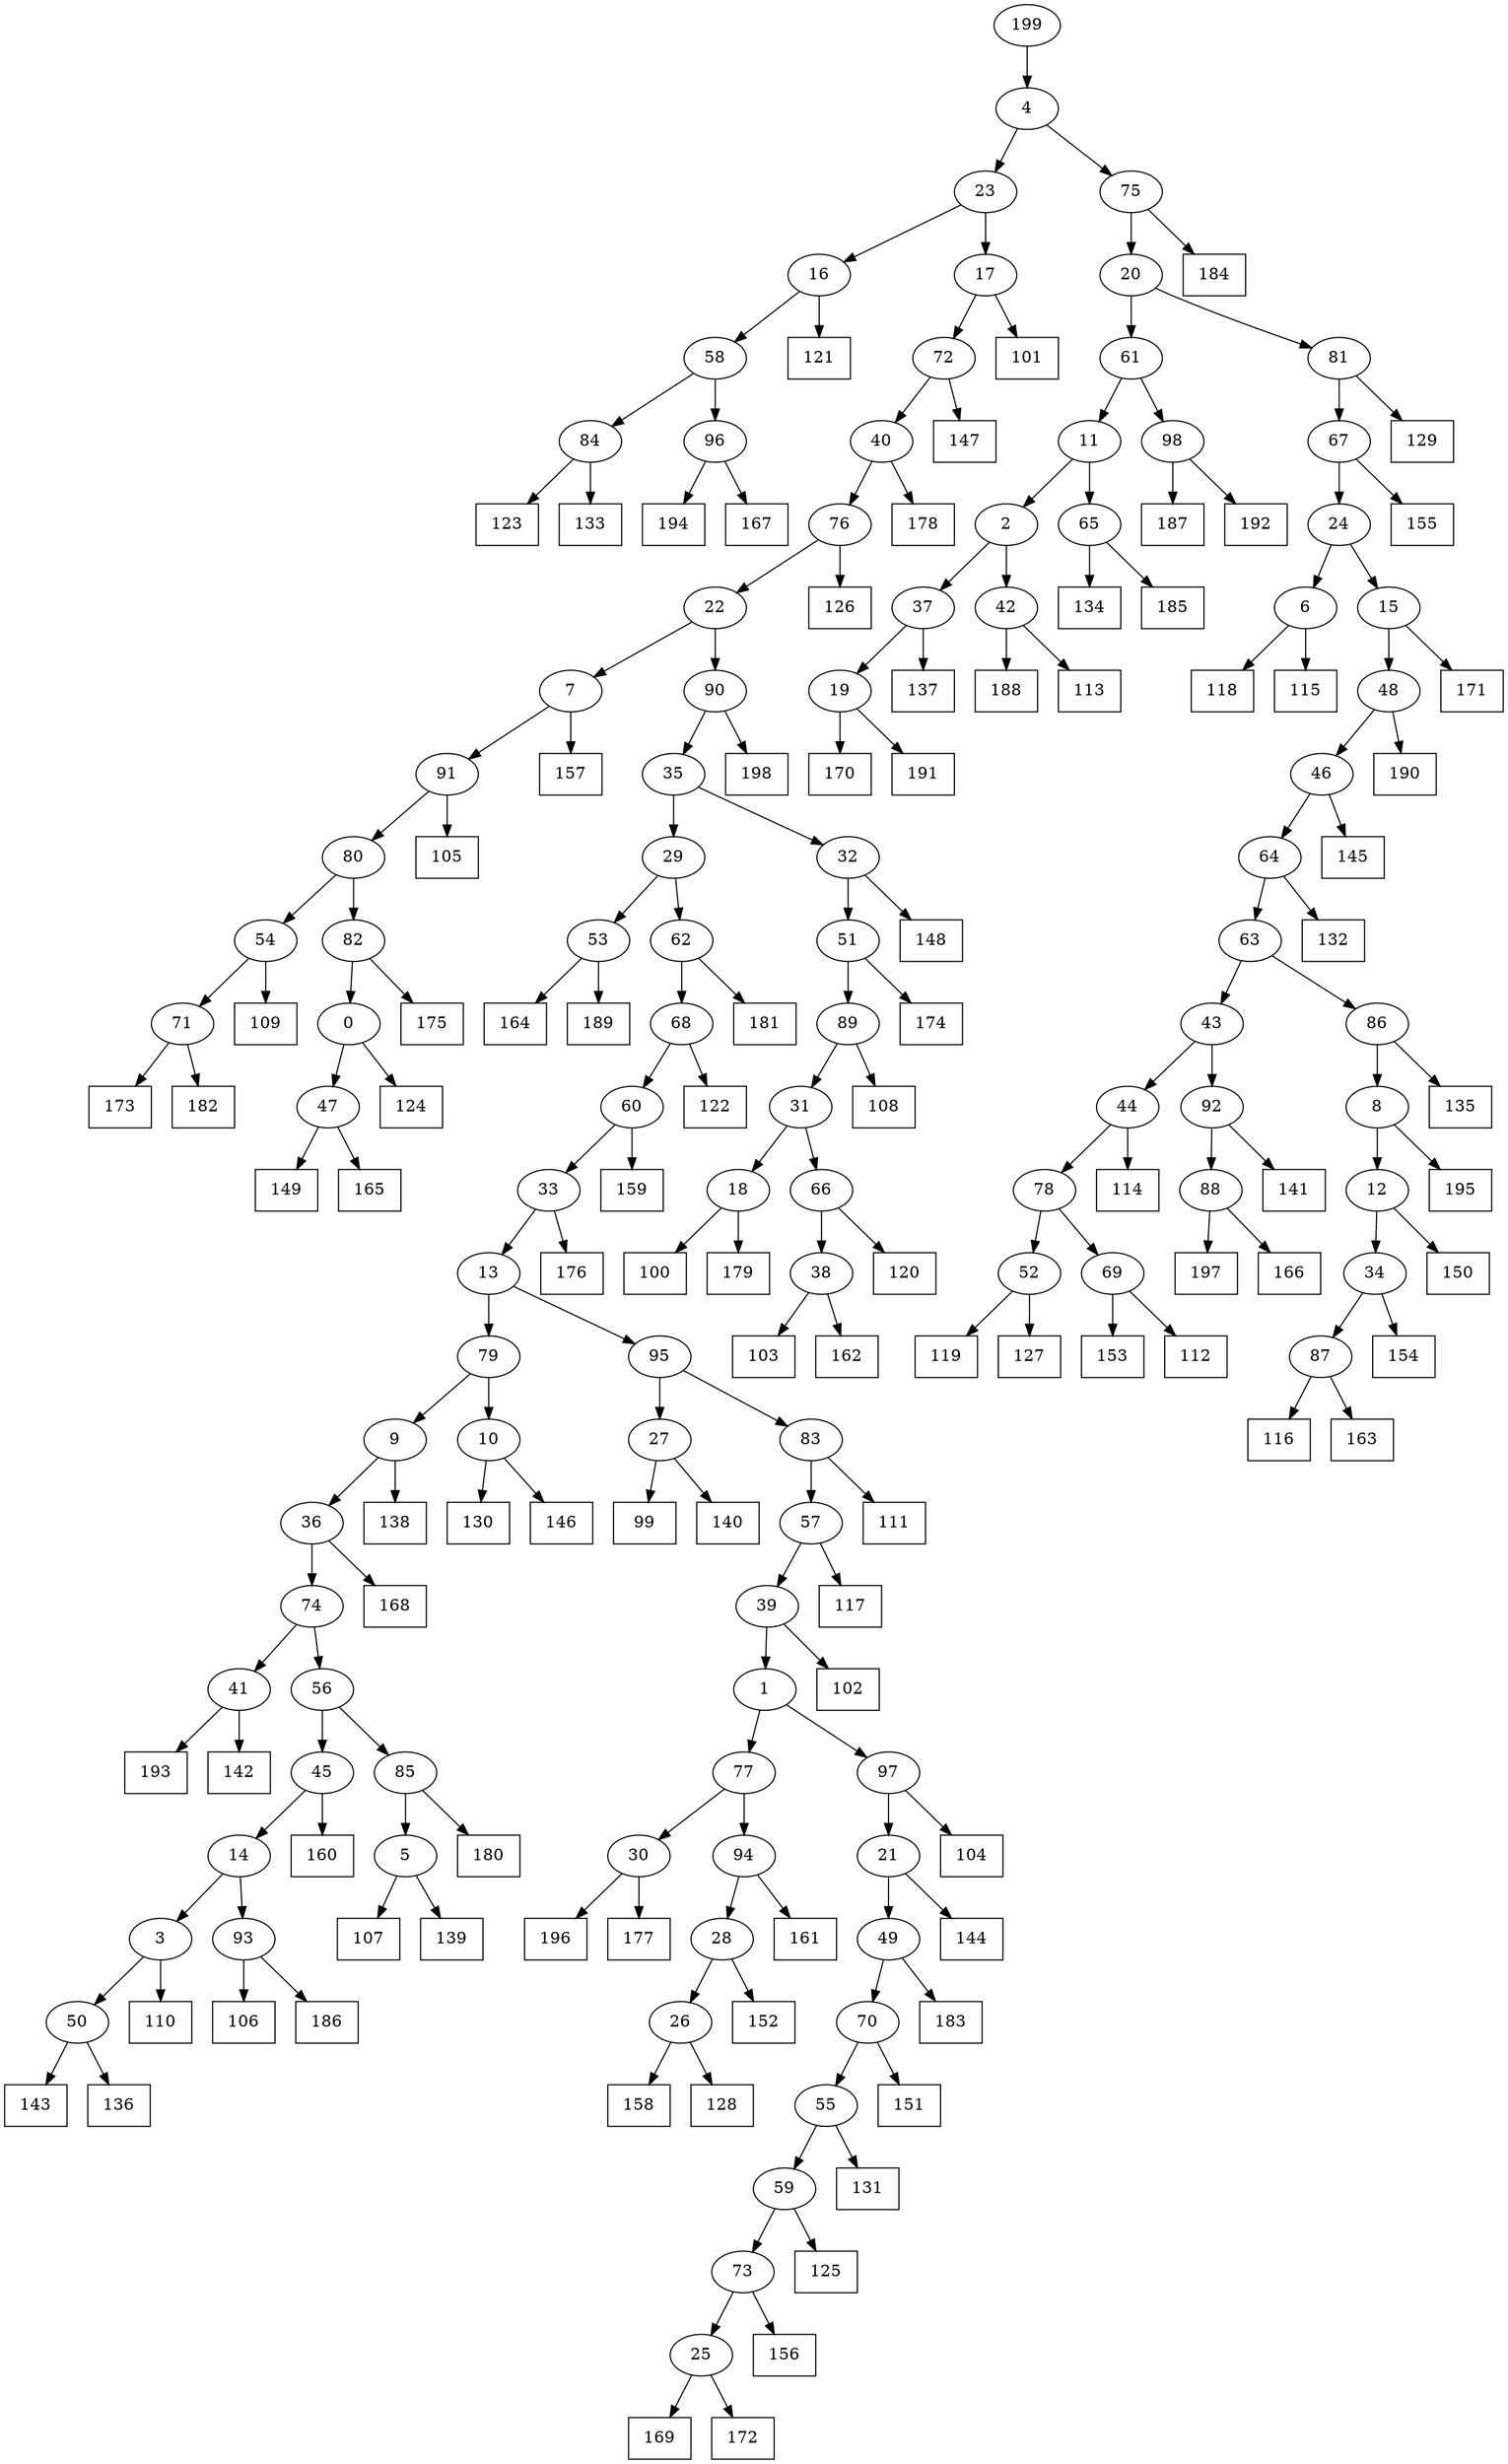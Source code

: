 digraph G {
0[label="0"];
1[label="1"];
2[label="2"];
3[label="3"];
4[label="4"];
5[label="5"];
6[label="6"];
7[label="7"];
8[label="8"];
9[label="9"];
10[label="10"];
11[label="11"];
12[label="12"];
13[label="13"];
14[label="14"];
15[label="15"];
16[label="16"];
17[label="17"];
18[label="18"];
19[label="19"];
20[label="20"];
21[label="21"];
22[label="22"];
23[label="23"];
24[label="24"];
25[label="25"];
26[label="26"];
27[label="27"];
28[label="28"];
29[label="29"];
30[label="30"];
31[label="31"];
32[label="32"];
33[label="33"];
34[label="34"];
35[label="35"];
36[label="36"];
37[label="37"];
38[label="38"];
39[label="39"];
40[label="40"];
41[label="41"];
42[label="42"];
43[label="43"];
44[label="44"];
45[label="45"];
46[label="46"];
47[label="47"];
48[label="48"];
49[label="49"];
50[label="50"];
51[label="51"];
52[label="52"];
53[label="53"];
54[label="54"];
55[label="55"];
56[label="56"];
57[label="57"];
58[label="58"];
59[label="59"];
60[label="60"];
61[label="61"];
62[label="62"];
63[label="63"];
64[label="64"];
65[label="65"];
66[label="66"];
67[label="67"];
68[label="68"];
69[label="69"];
70[label="70"];
71[label="71"];
72[label="72"];
73[label="73"];
74[label="74"];
75[label="75"];
76[label="76"];
77[label="77"];
78[label="78"];
79[label="79"];
80[label="80"];
81[label="81"];
82[label="82"];
83[label="83"];
84[label="84"];
85[label="85"];
86[label="86"];
87[label="87"];
88[label="88"];
89[label="89"];
90[label="90"];
91[label="91"];
92[label="92"];
93[label="93"];
94[label="94"];
95[label="95"];
96[label="96"];
97[label="97"];
98[label="98"];
99[shape=box,label="132"];
100[shape=box,label="137"];
101[shape=box,label="176"];
102[shape=box,label="144"];
103[shape=box,label="134"];
104[shape=box,label="131"];
105[shape=box,label="99"];
106[shape=box,label="173"];
107[shape=box,label="116"];
108[shape=box,label="149"];
109[shape=box,label="106"];
110[shape=box,label="158"];
111[shape=box,label="156"];
112[shape=box,label="130"];
113[shape=box,label="126"];
114[shape=box,label="123"];
115[shape=box,label="102"];
116[shape=box,label="117"];
117[shape=box,label="168"];
118[shape=box,label="157"];
119[shape=box,label="101"];
120[shape=box,label="171"];
121[shape=box,label="143"];
122[shape=box,label="147"];
123[shape=box,label="185"];
124[shape=box,label="128"];
125[shape=box,label="197"];
126[shape=box,label="166"];
127[shape=box,label="135"];
128[shape=box,label="194"];
129[shape=box,label="105"];
130[shape=box,label="108"];
131[shape=box,label="122"];
132[shape=box,label="145"];
133[shape=box,label="174"];
134[shape=box,label="100"];
135[shape=box,label="103"];
136[shape=box,label="114"];
137[shape=box,label="107"];
138[shape=box,label="186"];
139[shape=box,label="139"];
140[shape=box,label="187"];
141[shape=box,label="196"];
142[shape=box,label="161"];
143[shape=box,label="121"];
144[shape=box,label="170"];
145[shape=box,label="182"];
146[shape=box,label="124"];
147[shape=box,label="184"];
148[shape=box,label="180"];
149[shape=box,label="104"];
150[shape=box,label="110"];
151[shape=box,label="151"];
152[shape=box,label="190"];
153[shape=box,label="138"];
154[shape=box,label="164"];
155[shape=box,label="198"];
156[shape=box,label="193"];
157[shape=box,label="120"];
158[shape=box,label="119"];
159[shape=box,label="118"];
160[shape=box,label="195"];
161[shape=box,label="169"];
162[shape=box,label="160"];
163[shape=box,label="141"];
164[shape=box,label="188"];
165[shape=box,label="163"];
166[shape=box,label="129"];
167[shape=box,label="175"];
168[shape=box,label="192"];
169[shape=box,label="191"];
170[shape=box,label="159"];
171[shape=box,label="111"];
172[shape=box,label="152"];
173[shape=box,label="172"];
174[shape=box,label="155"];
175[shape=box,label="140"];
176[shape=box,label="109"];
177[shape=box,label="142"];
178[shape=box,label="115"];
179[shape=box,label="167"];
180[shape=box,label="189"];
181[shape=box,label="178"];
182[shape=box,label="127"];
183[shape=box,label="165"];
184[shape=box,label="136"];
185[shape=box,label="148"];
186[shape=box,label="154"];
187[shape=box,label="125"];
188[shape=box,label="183"];
189[shape=box,label="146"];
190[shape=box,label="177"];
191[shape=box,label="113"];
192[shape=box,label="181"];
193[shape=box,label="179"];
194[shape=box,label="133"];
195[shape=box,label="150"];
196[shape=box,label="153"];
197[shape=box,label="162"];
198[shape=box,label="112"];
199[label="199"];
96->128 ;
32->185 ;
12->195 ;
62->192 ;
42->164 ;
47->108 ;
54->176 ;
28->172 ;
68->131 ;
74->56 ;
66->157 ;
52->158 ;
39->1 ;
5->139 ;
89->130 ;
22->90 ;
19->169 ;
82->167 ;
25->173 ;
98->168 ;
38->197 ;
18->134 ;
65->103 ;
30->141 ;
41->177 ;
37->100 ;
80->82 ;
22->7 ;
77->30 ;
30->190 ;
44->78 ;
64->99 ;
2->37 ;
23->16 ;
16->143 ;
44->136 ;
35->29 ;
15->48 ;
48->152 ;
61->98 ;
88->125 ;
7->91 ;
57->39 ;
39->115 ;
73->25 ;
26->124 ;
85->5 ;
5->137 ;
10->112 ;
98->140 ;
8->160 ;
57->116 ;
56->85 ;
97->149 ;
87->107 ;
69->198 ;
83->57 ;
24->15 ;
15->120 ;
25->161 ;
78->52 ;
52->182 ;
34->87 ;
35->32 ;
48->46 ;
46->132 ;
50->184 ;
94->28 ;
27->175 ;
36->74 ;
53->180 ;
41->156 ;
43->44 ;
56->45 ;
85->148 ;
7->118 ;
51->89 ;
67->24 ;
4->75 ;
47->183 ;
59->73 ;
74->41 ;
90->35 ;
1->77 ;
93->109 ;
71->106 ;
0->47 ;
90->155 ;
31->66 ;
83->171 ;
9->153 ;
50->121 ;
94->142 ;
91->80 ;
76->113 ;
10->189 ;
77->94 ;
42->191 ;
75->20 ;
89->31 ;
31->18 ;
73->111 ;
46->64 ;
45->162 ;
87->165 ;
19->144 ;
84->114 ;
3->50 ;
70->55 ;
55->104 ;
32->51 ;
51->133 ;
92->88 ;
88->126 ;
55->59 ;
59->187 ;
11->2 ;
2->42 ;
75->147 ;
34->186 ;
84->194 ;
9->36 ;
36->117 ;
60->170 ;
14->93 ;
93->138 ;
199->4 ;
29->53 ;
53->154 ;
72->40 ;
40->181 ;
91->129 ;
18->193 ;
40->76 ;
76->22 ;
65->123 ;
80->54 ;
54->71 ;
0->146 ;
78->69 ;
69->196 ;
63->43 ;
43->92 ;
95->27 ;
27->105 ;
33->101 ;
20->61 ;
4->23 ;
66->38 ;
28->26 ;
26->110 ;
21->49 ;
1->97 ;
79->10 ;
12->34 ;
20->81 ;
81->166 ;
82->0 ;
13->79 ;
79->9 ;
45->14 ;
23->17 ;
67->174 ;
17->72 ;
72->122 ;
49->188 ;
29->62 ;
62->68 ;
38->135 ;
97->21 ;
64->63 ;
49->70 ;
70->151 ;
71->145 ;
86->8 ;
8->12 ;
92->163 ;
58->84 ;
81->67 ;
61->11 ;
11->65 ;
24->6 ;
6->159 ;
95->83 ;
17->119 ;
58->96 ;
96->179 ;
6->178 ;
33->13 ;
13->95 ;
37->19 ;
68->60 ;
60->33 ;
16->58 ;
63->86 ;
86->127 ;
21->102 ;
14->3 ;
3->150 ;
}
